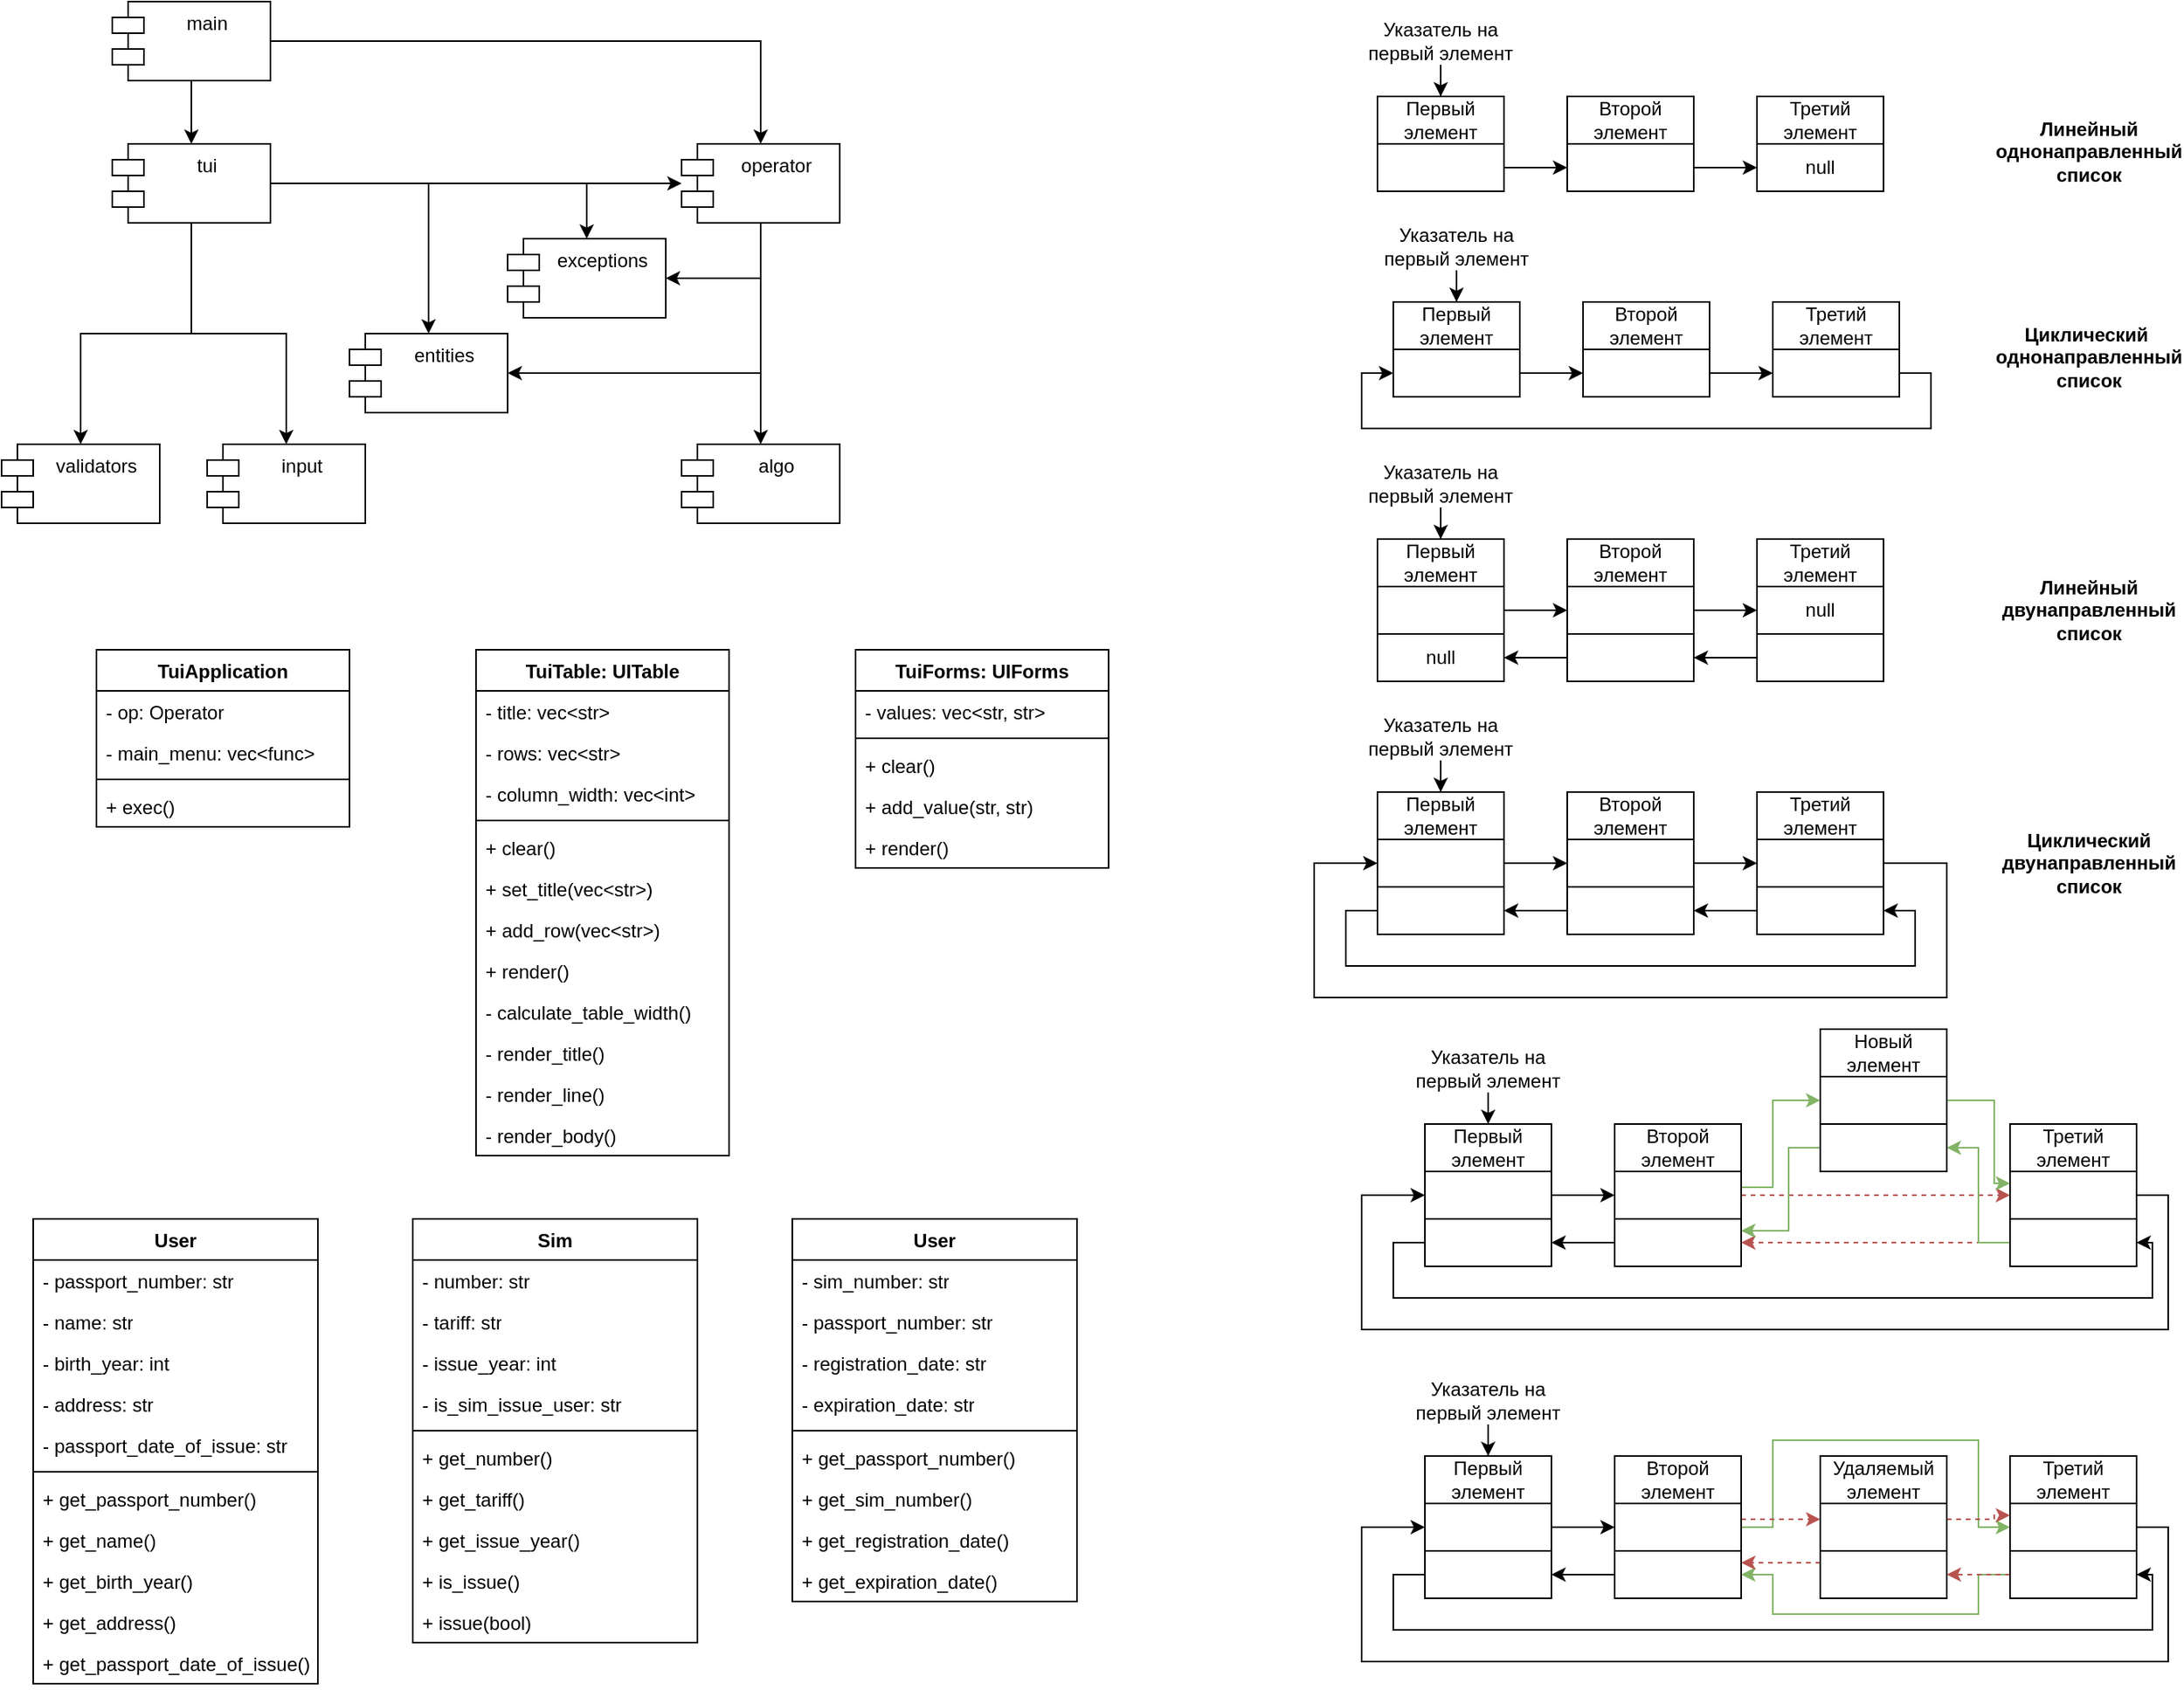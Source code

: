 <mxfile version="26.2.2">
  <diagram name="Page-1" id="oiawvk82hd4Ck84aFNNM">
    <mxGraphModel dx="985" dy="571" grid="1" gridSize="10" guides="1" tooltips="1" connect="1" arrows="1" fold="1" page="1" pageScale="1" pageWidth="850" pageHeight="1100" math="0" shadow="0">
      <root>
        <mxCell id="0" />
        <mxCell id="1" parent="0" />
        <mxCell id="pULgV8E5IBTIdqK-v0uu-3" value="algo" style="shape=module;align=left;spacingLeft=20;align=center;verticalAlign=top;whiteSpace=wrap;html=1;" parent="1" vertex="1">
          <mxGeometry x="450" y="310" width="100" height="50" as="geometry" />
        </mxCell>
        <mxCell id="pULgV8E5IBTIdqK-v0uu-18" style="edgeStyle=orthogonalEdgeStyle;rounded=0;orthogonalLoop=1;jettySize=auto;html=1;entryX=1;entryY=0.5;entryDx=0;entryDy=0;" parent="1" source="pULgV8E5IBTIdqK-v0uu-4" target="pULgV8E5IBTIdqK-v0uu-12" edge="1">
          <mxGeometry relative="1" as="geometry">
            <mxPoint x="420" y="245" as="targetPoint" />
            <Array as="points">
              <mxPoint x="500" y="265" />
            </Array>
          </mxGeometry>
        </mxCell>
        <mxCell id="pULgV8E5IBTIdqK-v0uu-19" style="edgeStyle=orthogonalEdgeStyle;rounded=0;orthogonalLoop=1;jettySize=auto;html=1;" parent="1" source="pULgV8E5IBTIdqK-v0uu-4" target="pULgV8E5IBTIdqK-v0uu-3" edge="1">
          <mxGeometry relative="1" as="geometry" />
        </mxCell>
        <mxCell id="DZVErv1azEkU0UlC1bfq-3" style="edgeStyle=orthogonalEdgeStyle;rounded=0;orthogonalLoop=1;jettySize=auto;html=1;entryX=1;entryY=0.5;entryDx=0;entryDy=0;" edge="1" parent="1" source="pULgV8E5IBTIdqK-v0uu-4" target="DZVErv1azEkU0UlC1bfq-1">
          <mxGeometry relative="1" as="geometry">
            <Array as="points">
              <mxPoint x="500" y="205" />
            </Array>
          </mxGeometry>
        </mxCell>
        <mxCell id="pULgV8E5IBTIdqK-v0uu-4" value="operator" style="shape=module;align=left;spacingLeft=20;align=center;verticalAlign=top;whiteSpace=wrap;html=1;" parent="1" vertex="1">
          <mxGeometry x="450" y="120" width="100" height="50" as="geometry" />
        </mxCell>
        <mxCell id="pULgV8E5IBTIdqK-v0uu-14" style="edgeStyle=orthogonalEdgeStyle;rounded=0;orthogonalLoop=1;jettySize=auto;html=1;" parent="1" source="pULgV8E5IBTIdqK-v0uu-5" target="pULgV8E5IBTIdqK-v0uu-7" edge="1">
          <mxGeometry relative="1" as="geometry" />
        </mxCell>
        <mxCell id="pULgV8E5IBTIdqK-v0uu-23" style="edgeStyle=orthogonalEdgeStyle;rounded=0;orthogonalLoop=1;jettySize=auto;html=1;" parent="1" source="pULgV8E5IBTIdqK-v0uu-5" target="pULgV8E5IBTIdqK-v0uu-4" edge="1">
          <mxGeometry relative="1" as="geometry">
            <mxPoint x="340" y="120" as="targetPoint" />
          </mxGeometry>
        </mxCell>
        <mxCell id="pULgV8E5IBTIdqK-v0uu-5" value="main" style="shape=module;align=left;spacingLeft=20;align=center;verticalAlign=top;whiteSpace=wrap;html=1;" parent="1" vertex="1">
          <mxGeometry x="90" y="30" width="100" height="50" as="geometry" />
        </mxCell>
        <mxCell id="pULgV8E5IBTIdqK-v0uu-15" style="edgeStyle=orthogonalEdgeStyle;rounded=0;orthogonalLoop=1;jettySize=auto;html=1;" parent="1" source="pULgV8E5IBTIdqK-v0uu-7" target="pULgV8E5IBTIdqK-v0uu-4" edge="1">
          <mxGeometry relative="1" as="geometry" />
        </mxCell>
        <mxCell id="pULgV8E5IBTIdqK-v0uu-17" style="edgeStyle=orthogonalEdgeStyle;rounded=0;orthogonalLoop=1;jettySize=auto;html=1;entryX=0.5;entryY=0;entryDx=0;entryDy=0;" parent="1" source="pULgV8E5IBTIdqK-v0uu-7" target="pULgV8E5IBTIdqK-v0uu-12" edge="1">
          <mxGeometry relative="1" as="geometry">
            <Array as="points">
              <mxPoint x="290" y="145" />
            </Array>
          </mxGeometry>
        </mxCell>
        <mxCell id="pULgV8E5IBTIdqK-v0uu-21" style="edgeStyle=orthogonalEdgeStyle;rounded=0;orthogonalLoop=1;jettySize=auto;html=1;" parent="1" source="pULgV8E5IBTIdqK-v0uu-7" target="pULgV8E5IBTIdqK-v0uu-9" edge="1">
          <mxGeometry relative="1" as="geometry" />
        </mxCell>
        <mxCell id="pULgV8E5IBTIdqK-v0uu-22" style="edgeStyle=orthogonalEdgeStyle;rounded=0;orthogonalLoop=1;jettySize=auto;html=1;" parent="1" source="pULgV8E5IBTIdqK-v0uu-7" target="pULgV8E5IBTIdqK-v0uu-11" edge="1">
          <mxGeometry relative="1" as="geometry" />
        </mxCell>
        <mxCell id="DZVErv1azEkU0UlC1bfq-2" style="edgeStyle=orthogonalEdgeStyle;rounded=0;orthogonalLoop=1;jettySize=auto;html=1;" edge="1" parent="1" source="pULgV8E5IBTIdqK-v0uu-7" target="DZVErv1azEkU0UlC1bfq-1">
          <mxGeometry relative="1" as="geometry" />
        </mxCell>
        <mxCell id="pULgV8E5IBTIdqK-v0uu-7" value="tui" style="shape=module;align=left;spacingLeft=20;align=center;verticalAlign=top;whiteSpace=wrap;html=1;" parent="1" vertex="1">
          <mxGeometry x="90" y="120" width="100" height="50" as="geometry" />
        </mxCell>
        <mxCell id="pULgV8E5IBTIdqK-v0uu-9" value="validators" style="shape=module;align=left;spacingLeft=20;align=center;verticalAlign=top;whiteSpace=wrap;html=1;" parent="1" vertex="1">
          <mxGeometry x="20" y="310" width="100" height="50" as="geometry" />
        </mxCell>
        <mxCell id="pULgV8E5IBTIdqK-v0uu-11" value="input" style="shape=module;align=left;spacingLeft=20;align=center;verticalAlign=top;whiteSpace=wrap;html=1;" parent="1" vertex="1">
          <mxGeometry x="150" y="310" width="100" height="50" as="geometry" />
        </mxCell>
        <mxCell id="pULgV8E5IBTIdqK-v0uu-12" value="entities" style="shape=module;align=left;spacingLeft=20;align=center;verticalAlign=top;whiteSpace=wrap;html=1;" parent="1" vertex="1">
          <mxGeometry x="240" y="240" width="100" height="50" as="geometry" />
        </mxCell>
        <mxCell id="pULgV8E5IBTIdqK-v0uu-24" value="TuiApplication" style="swimlane;fontStyle=1;align=center;verticalAlign=top;childLayout=stackLayout;horizontal=1;startSize=26;horizontalStack=0;resizeParent=1;resizeParentMax=0;resizeLast=0;collapsible=1;marginBottom=0;whiteSpace=wrap;html=1;" parent="1" vertex="1">
          <mxGeometry x="80" y="440" width="160" height="112" as="geometry">
            <mxRectangle x="110" y="430" width="120" height="30" as="alternateBounds" />
          </mxGeometry>
        </mxCell>
        <mxCell id="pULgV8E5IBTIdqK-v0uu-25" value="- op: Operator" style="text;strokeColor=none;fillColor=none;align=left;verticalAlign=top;spacingLeft=4;spacingRight=4;overflow=hidden;rotatable=0;points=[[0,0.5],[1,0.5]];portConstraint=eastwest;whiteSpace=wrap;html=1;" parent="pULgV8E5IBTIdqK-v0uu-24" vertex="1">
          <mxGeometry y="26" width="160" height="26" as="geometry" />
        </mxCell>
        <mxCell id="pULgV8E5IBTIdqK-v0uu-29" value="- main_menu: vec&amp;lt;func&amp;gt;" style="text;strokeColor=none;fillColor=none;align=left;verticalAlign=top;spacingLeft=4;spacingRight=4;overflow=hidden;rotatable=0;points=[[0,0.5],[1,0.5]];portConstraint=eastwest;whiteSpace=wrap;html=1;" parent="pULgV8E5IBTIdqK-v0uu-24" vertex="1">
          <mxGeometry y="52" width="160" height="26" as="geometry" />
        </mxCell>
        <mxCell id="pULgV8E5IBTIdqK-v0uu-26" value="" style="line;strokeWidth=1;fillColor=none;align=left;verticalAlign=middle;spacingTop=-1;spacingLeft=3;spacingRight=3;rotatable=0;labelPosition=right;points=[];portConstraint=eastwest;strokeColor=inherit;" parent="pULgV8E5IBTIdqK-v0uu-24" vertex="1">
          <mxGeometry y="78" width="160" height="8" as="geometry" />
        </mxCell>
        <mxCell id="pULgV8E5IBTIdqK-v0uu-27" value="+ exec()" style="text;strokeColor=none;fillColor=none;align=left;verticalAlign=top;spacingLeft=4;spacingRight=4;overflow=hidden;rotatable=0;points=[[0,0.5],[1,0.5]];portConstraint=eastwest;whiteSpace=wrap;html=1;" parent="pULgV8E5IBTIdqK-v0uu-24" vertex="1">
          <mxGeometry y="86" width="160" height="26" as="geometry" />
        </mxCell>
        <mxCell id="pULgV8E5IBTIdqK-v0uu-30" value="TuiTable: UITable" style="swimlane;fontStyle=1;align=center;verticalAlign=top;childLayout=stackLayout;horizontal=1;startSize=26;horizontalStack=0;resizeParent=1;resizeParentMax=0;resizeLast=0;collapsible=1;marginBottom=0;whiteSpace=wrap;html=1;" parent="1" vertex="1">
          <mxGeometry x="320" y="440" width="160" height="320" as="geometry">
            <mxRectangle x="110" y="430" width="120" height="30" as="alternateBounds" />
          </mxGeometry>
        </mxCell>
        <mxCell id="pULgV8E5IBTIdqK-v0uu-31" value="- title: vec&amp;lt;str&amp;gt;" style="text;strokeColor=none;fillColor=none;align=left;verticalAlign=top;spacingLeft=4;spacingRight=4;overflow=hidden;rotatable=0;points=[[0,0.5],[1,0.5]];portConstraint=eastwest;whiteSpace=wrap;html=1;" parent="pULgV8E5IBTIdqK-v0uu-30" vertex="1">
          <mxGeometry y="26" width="160" height="26" as="geometry" />
        </mxCell>
        <mxCell id="pULgV8E5IBTIdqK-v0uu-32" value="- rows: vec&amp;lt;str&amp;gt;" style="text;strokeColor=none;fillColor=none;align=left;verticalAlign=top;spacingLeft=4;spacingRight=4;overflow=hidden;rotatable=0;points=[[0,0.5],[1,0.5]];portConstraint=eastwest;whiteSpace=wrap;html=1;" parent="pULgV8E5IBTIdqK-v0uu-30" vertex="1">
          <mxGeometry y="52" width="160" height="26" as="geometry" />
        </mxCell>
        <mxCell id="pULgV8E5IBTIdqK-v0uu-35" value="- column_width: vec&amp;lt;int&amp;gt;" style="text;strokeColor=none;fillColor=none;align=left;verticalAlign=top;spacingLeft=4;spacingRight=4;overflow=hidden;rotatable=0;points=[[0,0.5],[1,0.5]];portConstraint=eastwest;whiteSpace=wrap;html=1;" parent="pULgV8E5IBTIdqK-v0uu-30" vertex="1">
          <mxGeometry y="78" width="160" height="26" as="geometry" />
        </mxCell>
        <mxCell id="pULgV8E5IBTIdqK-v0uu-33" value="" style="line;strokeWidth=1;fillColor=none;align=left;verticalAlign=middle;spacingTop=-1;spacingLeft=3;spacingRight=3;rotatable=0;labelPosition=right;points=[];portConstraint=eastwest;strokeColor=inherit;" parent="pULgV8E5IBTIdqK-v0uu-30" vertex="1">
          <mxGeometry y="104" width="160" height="8" as="geometry" />
        </mxCell>
        <mxCell id="pULgV8E5IBTIdqK-v0uu-34" value="+ clear()" style="text;strokeColor=none;fillColor=none;align=left;verticalAlign=top;spacingLeft=4;spacingRight=4;overflow=hidden;rotatable=0;points=[[0,0.5],[1,0.5]];portConstraint=eastwest;whiteSpace=wrap;html=1;" parent="pULgV8E5IBTIdqK-v0uu-30" vertex="1">
          <mxGeometry y="112" width="160" height="26" as="geometry" />
        </mxCell>
        <mxCell id="pULgV8E5IBTIdqK-v0uu-36" value="+ set_title(vec&amp;lt;str&amp;gt;)" style="text;strokeColor=none;fillColor=none;align=left;verticalAlign=top;spacingLeft=4;spacingRight=4;overflow=hidden;rotatable=0;points=[[0,0.5],[1,0.5]];portConstraint=eastwest;whiteSpace=wrap;html=1;" parent="pULgV8E5IBTIdqK-v0uu-30" vertex="1">
          <mxGeometry y="138" width="160" height="26" as="geometry" />
        </mxCell>
        <mxCell id="pULgV8E5IBTIdqK-v0uu-37" value="+ add_row(vec&amp;lt;str&amp;gt;)" style="text;strokeColor=none;fillColor=none;align=left;verticalAlign=top;spacingLeft=4;spacingRight=4;overflow=hidden;rotatable=0;points=[[0,0.5],[1,0.5]];portConstraint=eastwest;whiteSpace=wrap;html=1;" parent="pULgV8E5IBTIdqK-v0uu-30" vertex="1">
          <mxGeometry y="164" width="160" height="26" as="geometry" />
        </mxCell>
        <mxCell id="pULgV8E5IBTIdqK-v0uu-38" value="+ render()" style="text;strokeColor=none;fillColor=none;align=left;verticalAlign=top;spacingLeft=4;spacingRight=4;overflow=hidden;rotatable=0;points=[[0,0.5],[1,0.5]];portConstraint=eastwest;whiteSpace=wrap;html=1;" parent="pULgV8E5IBTIdqK-v0uu-30" vertex="1">
          <mxGeometry y="190" width="160" height="26" as="geometry" />
        </mxCell>
        <mxCell id="pULgV8E5IBTIdqK-v0uu-52" value="- calculate_table_width()" style="text;strokeColor=none;fillColor=none;align=left;verticalAlign=top;spacingLeft=4;spacingRight=4;overflow=hidden;rotatable=0;points=[[0,0.5],[1,0.5]];portConstraint=eastwest;whiteSpace=wrap;html=1;" parent="pULgV8E5IBTIdqK-v0uu-30" vertex="1">
          <mxGeometry y="216" width="160" height="26" as="geometry" />
        </mxCell>
        <mxCell id="pULgV8E5IBTIdqK-v0uu-53" value="- render_title()" style="text;strokeColor=none;fillColor=none;align=left;verticalAlign=top;spacingLeft=4;spacingRight=4;overflow=hidden;rotatable=0;points=[[0,0.5],[1,0.5]];portConstraint=eastwest;whiteSpace=wrap;html=1;" parent="pULgV8E5IBTIdqK-v0uu-30" vertex="1">
          <mxGeometry y="242" width="160" height="26" as="geometry" />
        </mxCell>
        <mxCell id="pULgV8E5IBTIdqK-v0uu-54" value="- render_line()" style="text;strokeColor=none;fillColor=none;align=left;verticalAlign=top;spacingLeft=4;spacingRight=4;overflow=hidden;rotatable=0;points=[[0,0.5],[1,0.5]];portConstraint=eastwest;whiteSpace=wrap;html=1;" parent="pULgV8E5IBTIdqK-v0uu-30" vertex="1">
          <mxGeometry y="268" width="160" height="26" as="geometry" />
        </mxCell>
        <mxCell id="pULgV8E5IBTIdqK-v0uu-55" value="- render_body()" style="text;strokeColor=none;fillColor=none;align=left;verticalAlign=top;spacingLeft=4;spacingRight=4;overflow=hidden;rotatable=0;points=[[0,0.5],[1,0.5]];portConstraint=eastwest;whiteSpace=wrap;html=1;" parent="pULgV8E5IBTIdqK-v0uu-30" vertex="1">
          <mxGeometry y="294" width="160" height="26" as="geometry" />
        </mxCell>
        <mxCell id="pULgV8E5IBTIdqK-v0uu-39" value="User" style="swimlane;fontStyle=1;align=center;verticalAlign=top;childLayout=stackLayout;horizontal=1;startSize=26;horizontalStack=0;resizeParent=1;resizeParentMax=0;resizeLast=0;collapsible=1;marginBottom=0;whiteSpace=wrap;html=1;" parent="1" vertex="1">
          <mxGeometry x="40" y="800" width="180" height="294" as="geometry">
            <mxRectangle x="110" y="430" width="120" height="30" as="alternateBounds" />
          </mxGeometry>
        </mxCell>
        <mxCell id="pULgV8E5IBTIdqK-v0uu-40" value="- passport_number: str" style="text;strokeColor=none;fillColor=none;align=left;verticalAlign=top;spacingLeft=4;spacingRight=4;overflow=hidden;rotatable=0;points=[[0,0.5],[1,0.5]];portConstraint=eastwest;whiteSpace=wrap;html=1;" parent="pULgV8E5IBTIdqK-v0uu-39" vertex="1">
          <mxGeometry y="26" width="180" height="26" as="geometry" />
        </mxCell>
        <mxCell id="pULgV8E5IBTIdqK-v0uu-41" value="- name: str" style="text;strokeColor=none;fillColor=none;align=left;verticalAlign=top;spacingLeft=4;spacingRight=4;overflow=hidden;rotatable=0;points=[[0,0.5],[1,0.5]];portConstraint=eastwest;whiteSpace=wrap;html=1;" parent="pULgV8E5IBTIdqK-v0uu-39" vertex="1">
          <mxGeometry y="52" width="180" height="26" as="geometry" />
        </mxCell>
        <mxCell id="pULgV8E5IBTIdqK-v0uu-42" value="- birth_year: int" style="text;strokeColor=none;fillColor=none;align=left;verticalAlign=top;spacingLeft=4;spacingRight=4;overflow=hidden;rotatable=0;points=[[0,0.5],[1,0.5]];portConstraint=eastwest;whiteSpace=wrap;html=1;" parent="pULgV8E5IBTIdqK-v0uu-39" vertex="1">
          <mxGeometry y="78" width="180" height="26" as="geometry" />
        </mxCell>
        <mxCell id="pULgV8E5IBTIdqK-v0uu-48" value="- address: str" style="text;strokeColor=none;fillColor=none;align=left;verticalAlign=top;spacingLeft=4;spacingRight=4;overflow=hidden;rotatable=0;points=[[0,0.5],[1,0.5]];portConstraint=eastwest;whiteSpace=wrap;html=1;" parent="pULgV8E5IBTIdqK-v0uu-39" vertex="1">
          <mxGeometry y="104" width="180" height="26" as="geometry" />
        </mxCell>
        <mxCell id="pULgV8E5IBTIdqK-v0uu-49" value="- passport_date_of_issue: str" style="text;strokeColor=none;fillColor=none;align=left;verticalAlign=top;spacingLeft=4;spacingRight=4;overflow=hidden;rotatable=0;points=[[0,0.5],[1,0.5]];portConstraint=eastwest;whiteSpace=wrap;html=1;" parent="pULgV8E5IBTIdqK-v0uu-39" vertex="1">
          <mxGeometry y="130" width="180" height="26" as="geometry" />
        </mxCell>
        <mxCell id="pULgV8E5IBTIdqK-v0uu-43" value="" style="line;strokeWidth=1;fillColor=none;align=left;verticalAlign=middle;spacingTop=-1;spacingLeft=3;spacingRight=3;rotatable=0;labelPosition=right;points=[];portConstraint=eastwest;strokeColor=inherit;" parent="pULgV8E5IBTIdqK-v0uu-39" vertex="1">
          <mxGeometry y="156" width="180" height="8" as="geometry" />
        </mxCell>
        <mxCell id="pULgV8E5IBTIdqK-v0uu-44" value="+ get_passport_number()" style="text;strokeColor=none;fillColor=none;align=left;verticalAlign=top;spacingLeft=4;spacingRight=4;overflow=hidden;rotatable=0;points=[[0,0.5],[1,0.5]];portConstraint=eastwest;whiteSpace=wrap;html=1;" parent="pULgV8E5IBTIdqK-v0uu-39" vertex="1">
          <mxGeometry y="164" width="180" height="26" as="geometry" />
        </mxCell>
        <mxCell id="pULgV8E5IBTIdqK-v0uu-45" value="+ get_name()" style="text;strokeColor=none;fillColor=none;align=left;verticalAlign=top;spacingLeft=4;spacingRight=4;overflow=hidden;rotatable=0;points=[[0,0.5],[1,0.5]];portConstraint=eastwest;whiteSpace=wrap;html=1;" parent="pULgV8E5IBTIdqK-v0uu-39" vertex="1">
          <mxGeometry y="190" width="180" height="26" as="geometry" />
        </mxCell>
        <mxCell id="pULgV8E5IBTIdqK-v0uu-46" value="+ get_birth_year()" style="text;strokeColor=none;fillColor=none;align=left;verticalAlign=top;spacingLeft=4;spacingRight=4;overflow=hidden;rotatable=0;points=[[0,0.5],[1,0.5]];portConstraint=eastwest;whiteSpace=wrap;html=1;" parent="pULgV8E5IBTIdqK-v0uu-39" vertex="1">
          <mxGeometry y="216" width="180" height="26" as="geometry" />
        </mxCell>
        <mxCell id="pULgV8E5IBTIdqK-v0uu-50" value="+ get_address()" style="text;strokeColor=none;fillColor=none;align=left;verticalAlign=top;spacingLeft=4;spacingRight=4;overflow=hidden;rotatable=0;points=[[0,0.5],[1,0.5]];portConstraint=eastwest;whiteSpace=wrap;html=1;" parent="pULgV8E5IBTIdqK-v0uu-39" vertex="1">
          <mxGeometry y="242" width="180" height="26" as="geometry" />
        </mxCell>
        <mxCell id="pULgV8E5IBTIdqK-v0uu-56" value="+ get_passport_date_of_issue()" style="text;strokeColor=none;fillColor=none;align=left;verticalAlign=top;spacingLeft=4;spacingRight=4;overflow=hidden;rotatable=0;points=[[0,0.5],[1,0.5]];portConstraint=eastwest;whiteSpace=wrap;html=1;" parent="pULgV8E5IBTIdqK-v0uu-39" vertex="1">
          <mxGeometry y="268" width="180" height="26" as="geometry" />
        </mxCell>
        <mxCell id="pULgV8E5IBTIdqK-v0uu-57" value="Sim" style="swimlane;fontStyle=1;align=center;verticalAlign=top;childLayout=stackLayout;horizontal=1;startSize=26;horizontalStack=0;resizeParent=1;resizeParentMax=0;resizeLast=0;collapsible=1;marginBottom=0;whiteSpace=wrap;html=1;" parent="1" vertex="1">
          <mxGeometry x="280" y="800" width="180" height="268" as="geometry">
            <mxRectangle x="110" y="430" width="120" height="30" as="alternateBounds" />
          </mxGeometry>
        </mxCell>
        <mxCell id="pULgV8E5IBTIdqK-v0uu-58" value="- number: str" style="text;strokeColor=none;fillColor=none;align=left;verticalAlign=top;spacingLeft=4;spacingRight=4;overflow=hidden;rotatable=0;points=[[0,0.5],[1,0.5]];portConstraint=eastwest;whiteSpace=wrap;html=1;" parent="pULgV8E5IBTIdqK-v0uu-57" vertex="1">
          <mxGeometry y="26" width="180" height="26" as="geometry" />
        </mxCell>
        <mxCell id="pULgV8E5IBTIdqK-v0uu-59" value="- tariff: str" style="text;strokeColor=none;fillColor=none;align=left;verticalAlign=top;spacingLeft=4;spacingRight=4;overflow=hidden;rotatable=0;points=[[0,0.5],[1,0.5]];portConstraint=eastwest;whiteSpace=wrap;html=1;" parent="pULgV8E5IBTIdqK-v0uu-57" vertex="1">
          <mxGeometry y="52" width="180" height="26" as="geometry" />
        </mxCell>
        <mxCell id="pULgV8E5IBTIdqK-v0uu-60" value="- issue_year: int" style="text;strokeColor=none;fillColor=none;align=left;verticalAlign=top;spacingLeft=4;spacingRight=4;overflow=hidden;rotatable=0;points=[[0,0.5],[1,0.5]];portConstraint=eastwest;whiteSpace=wrap;html=1;" parent="pULgV8E5IBTIdqK-v0uu-57" vertex="1">
          <mxGeometry y="78" width="180" height="26" as="geometry" />
        </mxCell>
        <mxCell id="pULgV8E5IBTIdqK-v0uu-61" value="- is_sim_issue_user: str" style="text;strokeColor=none;fillColor=none;align=left;verticalAlign=top;spacingLeft=4;spacingRight=4;overflow=hidden;rotatable=0;points=[[0,0.5],[1,0.5]];portConstraint=eastwest;whiteSpace=wrap;html=1;" parent="pULgV8E5IBTIdqK-v0uu-57" vertex="1">
          <mxGeometry y="104" width="180" height="26" as="geometry" />
        </mxCell>
        <mxCell id="pULgV8E5IBTIdqK-v0uu-63" value="" style="line;strokeWidth=1;fillColor=none;align=left;verticalAlign=middle;spacingTop=-1;spacingLeft=3;spacingRight=3;rotatable=0;labelPosition=right;points=[];portConstraint=eastwest;strokeColor=inherit;" parent="pULgV8E5IBTIdqK-v0uu-57" vertex="1">
          <mxGeometry y="130" width="180" height="8" as="geometry" />
        </mxCell>
        <mxCell id="pULgV8E5IBTIdqK-v0uu-64" value="+ get_number()" style="text;strokeColor=none;fillColor=none;align=left;verticalAlign=top;spacingLeft=4;spacingRight=4;overflow=hidden;rotatable=0;points=[[0,0.5],[1,0.5]];portConstraint=eastwest;whiteSpace=wrap;html=1;" parent="pULgV8E5IBTIdqK-v0uu-57" vertex="1">
          <mxGeometry y="138" width="180" height="26" as="geometry" />
        </mxCell>
        <mxCell id="pULgV8E5IBTIdqK-v0uu-65" value="+ get_tariff()" style="text;strokeColor=none;fillColor=none;align=left;verticalAlign=top;spacingLeft=4;spacingRight=4;overflow=hidden;rotatable=0;points=[[0,0.5],[1,0.5]];portConstraint=eastwest;whiteSpace=wrap;html=1;" parent="pULgV8E5IBTIdqK-v0uu-57" vertex="1">
          <mxGeometry y="164" width="180" height="26" as="geometry" />
        </mxCell>
        <mxCell id="pULgV8E5IBTIdqK-v0uu-66" value="+ get_issue_year()" style="text;strokeColor=none;fillColor=none;align=left;verticalAlign=top;spacingLeft=4;spacingRight=4;overflow=hidden;rotatable=0;points=[[0,0.5],[1,0.5]];portConstraint=eastwest;whiteSpace=wrap;html=1;" parent="pULgV8E5IBTIdqK-v0uu-57" vertex="1">
          <mxGeometry y="190" width="180" height="26" as="geometry" />
        </mxCell>
        <mxCell id="pULgV8E5IBTIdqK-v0uu-67" value="+ is_issue()" style="text;strokeColor=none;fillColor=none;align=left;verticalAlign=top;spacingLeft=4;spacingRight=4;overflow=hidden;rotatable=0;points=[[0,0.5],[1,0.5]];portConstraint=eastwest;whiteSpace=wrap;html=1;" parent="pULgV8E5IBTIdqK-v0uu-57" vertex="1">
          <mxGeometry y="216" width="180" height="26" as="geometry" />
        </mxCell>
        <mxCell id="pULgV8E5IBTIdqK-v0uu-68" value="+ issue(bool)" style="text;strokeColor=none;fillColor=none;align=left;verticalAlign=top;spacingLeft=4;spacingRight=4;overflow=hidden;rotatable=0;points=[[0,0.5],[1,0.5]];portConstraint=eastwest;whiteSpace=wrap;html=1;" parent="pULgV8E5IBTIdqK-v0uu-57" vertex="1">
          <mxGeometry y="242" width="180" height="26" as="geometry" />
        </mxCell>
        <mxCell id="pULgV8E5IBTIdqK-v0uu-69" value="User" style="swimlane;fontStyle=1;align=center;verticalAlign=top;childLayout=stackLayout;horizontal=1;startSize=26;horizontalStack=0;resizeParent=1;resizeParentMax=0;resizeLast=0;collapsible=1;marginBottom=0;whiteSpace=wrap;html=1;" parent="1" vertex="1">
          <mxGeometry x="520" y="800" width="180" height="242" as="geometry">
            <mxRectangle x="110" y="430" width="120" height="30" as="alternateBounds" />
          </mxGeometry>
        </mxCell>
        <mxCell id="pULgV8E5IBTIdqK-v0uu-81" value="- sim_number: str" style="text;strokeColor=none;fillColor=none;align=left;verticalAlign=top;spacingLeft=4;spacingRight=4;overflow=hidden;rotatable=0;points=[[0,0.5],[1,0.5]];portConstraint=eastwest;whiteSpace=wrap;html=1;" parent="pULgV8E5IBTIdqK-v0uu-69" vertex="1">
          <mxGeometry y="26" width="180" height="26" as="geometry" />
        </mxCell>
        <mxCell id="pULgV8E5IBTIdqK-v0uu-70" value="- passport_number: str" style="text;strokeColor=none;fillColor=none;align=left;verticalAlign=top;spacingLeft=4;spacingRight=4;overflow=hidden;rotatable=0;points=[[0,0.5],[1,0.5]];portConstraint=eastwest;whiteSpace=wrap;html=1;" parent="pULgV8E5IBTIdqK-v0uu-69" vertex="1">
          <mxGeometry y="52" width="180" height="26" as="geometry" />
        </mxCell>
        <mxCell id="pULgV8E5IBTIdqK-v0uu-71" value="- registration_date: str" style="text;strokeColor=none;fillColor=none;align=left;verticalAlign=top;spacingLeft=4;spacingRight=4;overflow=hidden;rotatable=0;points=[[0,0.5],[1,0.5]];portConstraint=eastwest;whiteSpace=wrap;html=1;" parent="pULgV8E5IBTIdqK-v0uu-69" vertex="1">
          <mxGeometry y="78" width="180" height="26" as="geometry" />
        </mxCell>
        <mxCell id="pULgV8E5IBTIdqK-v0uu-82" value="- expiration_date: str" style="text;strokeColor=none;fillColor=none;align=left;verticalAlign=top;spacingLeft=4;spacingRight=4;overflow=hidden;rotatable=0;points=[[0,0.5],[1,0.5]];portConstraint=eastwest;whiteSpace=wrap;html=1;" parent="pULgV8E5IBTIdqK-v0uu-69" vertex="1">
          <mxGeometry y="104" width="180" height="26" as="geometry" />
        </mxCell>
        <mxCell id="pULgV8E5IBTIdqK-v0uu-75" value="" style="line;strokeWidth=1;fillColor=none;align=left;verticalAlign=middle;spacingTop=-1;spacingLeft=3;spacingRight=3;rotatable=0;labelPosition=right;points=[];portConstraint=eastwest;strokeColor=inherit;" parent="pULgV8E5IBTIdqK-v0uu-69" vertex="1">
          <mxGeometry y="130" width="180" height="8" as="geometry" />
        </mxCell>
        <mxCell id="pULgV8E5IBTIdqK-v0uu-76" value="+ get_passport_number()" style="text;strokeColor=none;fillColor=none;align=left;verticalAlign=top;spacingLeft=4;spacingRight=4;overflow=hidden;rotatable=0;points=[[0,0.5],[1,0.5]];portConstraint=eastwest;whiteSpace=wrap;html=1;" parent="pULgV8E5IBTIdqK-v0uu-69" vertex="1">
          <mxGeometry y="138" width="180" height="26" as="geometry" />
        </mxCell>
        <mxCell id="pULgV8E5IBTIdqK-v0uu-77" value="+ get_sim_number()" style="text;strokeColor=none;fillColor=none;align=left;verticalAlign=top;spacingLeft=4;spacingRight=4;overflow=hidden;rotatable=0;points=[[0,0.5],[1,0.5]];portConstraint=eastwest;whiteSpace=wrap;html=1;" parent="pULgV8E5IBTIdqK-v0uu-69" vertex="1">
          <mxGeometry y="164" width="180" height="26" as="geometry" />
        </mxCell>
        <mxCell id="pULgV8E5IBTIdqK-v0uu-78" value="+ get_registration_date()" style="text;strokeColor=none;fillColor=none;align=left;verticalAlign=top;spacingLeft=4;spacingRight=4;overflow=hidden;rotatable=0;points=[[0,0.5],[1,0.5]];portConstraint=eastwest;whiteSpace=wrap;html=1;" parent="pULgV8E5IBTIdqK-v0uu-69" vertex="1">
          <mxGeometry y="190" width="180" height="26" as="geometry" />
        </mxCell>
        <mxCell id="pULgV8E5IBTIdqK-v0uu-79" value="+ get_expiration_date()" style="text;strokeColor=none;fillColor=none;align=left;verticalAlign=top;spacingLeft=4;spacingRight=4;overflow=hidden;rotatable=0;points=[[0,0.5],[1,0.5]];portConstraint=eastwest;whiteSpace=wrap;html=1;" parent="pULgV8E5IBTIdqK-v0uu-69" vertex="1">
          <mxGeometry y="216" width="180" height="26" as="geometry" />
        </mxCell>
        <mxCell id="0x19g1ur1YiLOYRi4UM3-1" value="Первый элемент" style="rounded=0;whiteSpace=wrap;html=1;" parent="1" vertex="1">
          <mxGeometry x="890" y="90" width="80" height="30" as="geometry" />
        </mxCell>
        <mxCell id="0x19g1ur1YiLOYRi4UM3-11" style="edgeStyle=orthogonalEdgeStyle;rounded=0;orthogonalLoop=1;jettySize=auto;html=1;entryX=0;entryY=0.5;entryDx=0;entryDy=0;" parent="1" source="0x19g1ur1YiLOYRi4UM3-2" target="0x19g1ur1YiLOYRi4UM3-4" edge="1">
          <mxGeometry relative="1" as="geometry" />
        </mxCell>
        <mxCell id="0x19g1ur1YiLOYRi4UM3-2" value="" style="rounded=0;whiteSpace=wrap;html=1;" parent="1" vertex="1">
          <mxGeometry x="890" y="120" width="80" height="30" as="geometry" />
        </mxCell>
        <mxCell id="0x19g1ur1YiLOYRi4UM3-3" value="Второй элемент" style="rounded=0;whiteSpace=wrap;html=1;" parent="1" vertex="1">
          <mxGeometry x="1010" y="90" width="80" height="30" as="geometry" />
        </mxCell>
        <mxCell id="0x19g1ur1YiLOYRi4UM3-12" style="edgeStyle=orthogonalEdgeStyle;rounded=0;orthogonalLoop=1;jettySize=auto;html=1;entryX=0;entryY=0.5;entryDx=0;entryDy=0;" parent="1" source="0x19g1ur1YiLOYRi4UM3-4" target="0x19g1ur1YiLOYRi4UM3-6" edge="1">
          <mxGeometry relative="1" as="geometry" />
        </mxCell>
        <mxCell id="0x19g1ur1YiLOYRi4UM3-4" value="" style="rounded=0;whiteSpace=wrap;html=1;" parent="1" vertex="1">
          <mxGeometry x="1010" y="120" width="80" height="30" as="geometry" />
        </mxCell>
        <mxCell id="0x19g1ur1YiLOYRi4UM3-5" value="Третий элемент" style="rounded=0;whiteSpace=wrap;html=1;" parent="1" vertex="1">
          <mxGeometry x="1130" y="90" width="80" height="30" as="geometry" />
        </mxCell>
        <mxCell id="0x19g1ur1YiLOYRi4UM3-6" value="null" style="rounded=0;whiteSpace=wrap;html=1;" parent="1" vertex="1">
          <mxGeometry x="1130" y="120" width="80" height="30" as="geometry" />
        </mxCell>
        <mxCell id="0x19g1ur1YiLOYRi4UM3-10" style="edgeStyle=orthogonalEdgeStyle;rounded=0;orthogonalLoop=1;jettySize=auto;html=1;entryX=0.5;entryY=0;entryDx=0;entryDy=0;" parent="1" source="0x19g1ur1YiLOYRi4UM3-9" target="0x19g1ur1YiLOYRi4UM3-1" edge="1">
          <mxGeometry relative="1" as="geometry" />
        </mxCell>
        <mxCell id="0x19g1ur1YiLOYRi4UM3-9" value="Указатель на первый элемент" style="text;html=1;align=center;verticalAlign=middle;whiteSpace=wrap;rounded=0;" parent="1" vertex="1">
          <mxGeometry x="880" y="40" width="100" height="30" as="geometry" />
        </mxCell>
        <mxCell id="0x19g1ur1YiLOYRi4UM3-13" value="Первый элемент" style="rounded=0;whiteSpace=wrap;html=1;" parent="1" vertex="1">
          <mxGeometry x="900" y="220" width="80" height="30" as="geometry" />
        </mxCell>
        <mxCell id="0x19g1ur1YiLOYRi4UM3-14" style="edgeStyle=orthogonalEdgeStyle;rounded=0;orthogonalLoop=1;jettySize=auto;html=1;entryX=0;entryY=0.5;entryDx=0;entryDy=0;" parent="1" source="0x19g1ur1YiLOYRi4UM3-15" target="0x19g1ur1YiLOYRi4UM3-18" edge="1">
          <mxGeometry relative="1" as="geometry" />
        </mxCell>
        <mxCell id="0x19g1ur1YiLOYRi4UM3-15" value="" style="rounded=0;whiteSpace=wrap;html=1;" parent="1" vertex="1">
          <mxGeometry x="900" y="250" width="80" height="30" as="geometry" />
        </mxCell>
        <mxCell id="0x19g1ur1YiLOYRi4UM3-16" value="Второй элемент" style="rounded=0;whiteSpace=wrap;html=1;" parent="1" vertex="1">
          <mxGeometry x="1020" y="220" width="80" height="30" as="geometry" />
        </mxCell>
        <mxCell id="0x19g1ur1YiLOYRi4UM3-17" style="edgeStyle=orthogonalEdgeStyle;rounded=0;orthogonalLoop=1;jettySize=auto;html=1;entryX=0;entryY=0.5;entryDx=0;entryDy=0;" parent="1" source="0x19g1ur1YiLOYRi4UM3-18" target="0x19g1ur1YiLOYRi4UM3-20" edge="1">
          <mxGeometry relative="1" as="geometry" />
        </mxCell>
        <mxCell id="0x19g1ur1YiLOYRi4UM3-18" value="" style="rounded=0;whiteSpace=wrap;html=1;" parent="1" vertex="1">
          <mxGeometry x="1020" y="250" width="80" height="30" as="geometry" />
        </mxCell>
        <mxCell id="0x19g1ur1YiLOYRi4UM3-19" value="Третий элемент" style="rounded=0;whiteSpace=wrap;html=1;" parent="1" vertex="1">
          <mxGeometry x="1140" y="220" width="80" height="30" as="geometry" />
        </mxCell>
        <mxCell id="0x19g1ur1YiLOYRi4UM3-24" style="edgeStyle=orthogonalEdgeStyle;rounded=0;orthogonalLoop=1;jettySize=auto;html=1;entryX=0;entryY=0.5;entryDx=0;entryDy=0;" parent="1" source="0x19g1ur1YiLOYRi4UM3-20" target="0x19g1ur1YiLOYRi4UM3-15" edge="1">
          <mxGeometry relative="1" as="geometry">
            <Array as="points">
              <mxPoint x="1240" y="265" />
              <mxPoint x="1240" y="300" />
              <mxPoint x="880" y="300" />
              <mxPoint x="880" y="265" />
            </Array>
          </mxGeometry>
        </mxCell>
        <mxCell id="0x19g1ur1YiLOYRi4UM3-20" value="" style="rounded=0;whiteSpace=wrap;html=1;" parent="1" vertex="1">
          <mxGeometry x="1140" y="250" width="80" height="30" as="geometry" />
        </mxCell>
        <mxCell id="0x19g1ur1YiLOYRi4UM3-21" style="edgeStyle=orthogonalEdgeStyle;rounded=0;orthogonalLoop=1;jettySize=auto;html=1;entryX=0.5;entryY=0;entryDx=0;entryDy=0;" parent="1" source="0x19g1ur1YiLOYRi4UM3-22" target="0x19g1ur1YiLOYRi4UM3-13" edge="1">
          <mxGeometry relative="1" as="geometry" />
        </mxCell>
        <mxCell id="0x19g1ur1YiLOYRi4UM3-22" value="Указатель на первый элемент" style="text;html=1;align=center;verticalAlign=middle;whiteSpace=wrap;rounded=0;" parent="1" vertex="1">
          <mxGeometry x="890" y="170" width="100" height="30" as="geometry" />
        </mxCell>
        <mxCell id="0x19g1ur1YiLOYRi4UM3-23" value="Линейный однонаправленный список" style="text;html=1;align=center;verticalAlign=middle;whiteSpace=wrap;rounded=0;fontStyle=1" parent="1" vertex="1">
          <mxGeometry x="1310" y="110" width="60" height="30" as="geometry" />
        </mxCell>
        <mxCell id="0x19g1ur1YiLOYRi4UM3-25" value="Циклический&amp;nbsp; однонаправленный список" style="text;html=1;align=center;verticalAlign=middle;whiteSpace=wrap;rounded=0;fontStyle=1" parent="1" vertex="1">
          <mxGeometry x="1310" y="240" width="60" height="30" as="geometry" />
        </mxCell>
        <mxCell id="0x19g1ur1YiLOYRi4UM3-26" value="Первый элемент" style="rounded=0;whiteSpace=wrap;html=1;" parent="1" vertex="1">
          <mxGeometry x="890" y="370" width="80" height="30" as="geometry" />
        </mxCell>
        <mxCell id="0x19g1ur1YiLOYRi4UM3-27" style="edgeStyle=orthogonalEdgeStyle;rounded=0;orthogonalLoop=1;jettySize=auto;html=1;entryX=0;entryY=0.5;entryDx=0;entryDy=0;" parent="1" source="0x19g1ur1YiLOYRi4UM3-28" target="0x19g1ur1YiLOYRi4UM3-31" edge="1">
          <mxGeometry relative="1" as="geometry" />
        </mxCell>
        <mxCell id="0x19g1ur1YiLOYRi4UM3-28" value="" style="rounded=0;whiteSpace=wrap;html=1;" parent="1" vertex="1">
          <mxGeometry x="890" y="400" width="80" height="30" as="geometry" />
        </mxCell>
        <mxCell id="0x19g1ur1YiLOYRi4UM3-29" value="Второй элемент" style="rounded=0;whiteSpace=wrap;html=1;" parent="1" vertex="1">
          <mxGeometry x="1010" y="370" width="80" height="30" as="geometry" />
        </mxCell>
        <mxCell id="0x19g1ur1YiLOYRi4UM3-30" style="edgeStyle=orthogonalEdgeStyle;rounded=0;orthogonalLoop=1;jettySize=auto;html=1;entryX=0;entryY=0.5;entryDx=0;entryDy=0;" parent="1" source="0x19g1ur1YiLOYRi4UM3-31" target="0x19g1ur1YiLOYRi4UM3-33" edge="1">
          <mxGeometry relative="1" as="geometry" />
        </mxCell>
        <mxCell id="0x19g1ur1YiLOYRi4UM3-31" value="" style="rounded=0;whiteSpace=wrap;html=1;" parent="1" vertex="1">
          <mxGeometry x="1010" y="400" width="80" height="30" as="geometry" />
        </mxCell>
        <mxCell id="0x19g1ur1YiLOYRi4UM3-32" value="Третий элемент" style="rounded=0;whiteSpace=wrap;html=1;" parent="1" vertex="1">
          <mxGeometry x="1130" y="370" width="80" height="30" as="geometry" />
        </mxCell>
        <mxCell id="0x19g1ur1YiLOYRi4UM3-33" value="null" style="rounded=0;whiteSpace=wrap;html=1;" parent="1" vertex="1">
          <mxGeometry x="1130" y="400" width="80" height="30" as="geometry" />
        </mxCell>
        <mxCell id="0x19g1ur1YiLOYRi4UM3-34" style="edgeStyle=orthogonalEdgeStyle;rounded=0;orthogonalLoop=1;jettySize=auto;html=1;entryX=0.5;entryY=0;entryDx=0;entryDy=0;" parent="1" source="0x19g1ur1YiLOYRi4UM3-35" target="0x19g1ur1YiLOYRi4UM3-26" edge="1">
          <mxGeometry relative="1" as="geometry" />
        </mxCell>
        <mxCell id="0x19g1ur1YiLOYRi4UM3-35" value="Указатель на первый элемент" style="text;html=1;align=center;verticalAlign=middle;whiteSpace=wrap;rounded=0;" parent="1" vertex="1">
          <mxGeometry x="880" y="320" width="100" height="30" as="geometry" />
        </mxCell>
        <mxCell id="0x19g1ur1YiLOYRi4UM3-36" value="Линейный двунаправленный список" style="text;html=1;align=center;verticalAlign=middle;whiteSpace=wrap;rounded=0;fontStyle=1" parent="1" vertex="1">
          <mxGeometry x="1310" y="400" width="60" height="30" as="geometry" />
        </mxCell>
        <mxCell id="0x19g1ur1YiLOYRi4UM3-37" value="null" style="rounded=0;whiteSpace=wrap;html=1;" parent="1" vertex="1">
          <mxGeometry x="890" y="430" width="80" height="30" as="geometry" />
        </mxCell>
        <mxCell id="0x19g1ur1YiLOYRi4UM3-41" style="edgeStyle=orthogonalEdgeStyle;rounded=0;orthogonalLoop=1;jettySize=auto;html=1;" parent="1" source="0x19g1ur1YiLOYRi4UM3-38" target="0x19g1ur1YiLOYRi4UM3-37" edge="1">
          <mxGeometry relative="1" as="geometry" />
        </mxCell>
        <mxCell id="0x19g1ur1YiLOYRi4UM3-38" value="" style="rounded=0;whiteSpace=wrap;html=1;" parent="1" vertex="1">
          <mxGeometry x="1010" y="430" width="80" height="30" as="geometry" />
        </mxCell>
        <mxCell id="0x19g1ur1YiLOYRi4UM3-40" style="edgeStyle=orthogonalEdgeStyle;rounded=0;orthogonalLoop=1;jettySize=auto;html=1;" parent="1" source="0x19g1ur1YiLOYRi4UM3-39" target="0x19g1ur1YiLOYRi4UM3-38" edge="1">
          <mxGeometry relative="1" as="geometry" />
        </mxCell>
        <mxCell id="0x19g1ur1YiLOYRi4UM3-39" value="" style="rounded=0;whiteSpace=wrap;html=1;" parent="1" vertex="1">
          <mxGeometry x="1130" y="430" width="80" height="30" as="geometry" />
        </mxCell>
        <mxCell id="0x19g1ur1YiLOYRi4UM3-42" value="Первый элемент" style="rounded=0;whiteSpace=wrap;html=1;" parent="1" vertex="1">
          <mxGeometry x="890" y="530" width="80" height="30" as="geometry" />
        </mxCell>
        <mxCell id="0x19g1ur1YiLOYRi4UM3-43" style="edgeStyle=orthogonalEdgeStyle;rounded=0;orthogonalLoop=1;jettySize=auto;html=1;entryX=0;entryY=0.5;entryDx=0;entryDy=0;" parent="1" source="0x19g1ur1YiLOYRi4UM3-44" target="0x19g1ur1YiLOYRi4UM3-47" edge="1">
          <mxGeometry relative="1" as="geometry" />
        </mxCell>
        <mxCell id="0x19g1ur1YiLOYRi4UM3-44" value="" style="rounded=0;whiteSpace=wrap;html=1;" parent="1" vertex="1">
          <mxGeometry x="890" y="560" width="80" height="30" as="geometry" />
        </mxCell>
        <mxCell id="0x19g1ur1YiLOYRi4UM3-45" value="Второй элемент" style="rounded=0;whiteSpace=wrap;html=1;" parent="1" vertex="1">
          <mxGeometry x="1010" y="530" width="80" height="30" as="geometry" />
        </mxCell>
        <mxCell id="0x19g1ur1YiLOYRi4UM3-46" style="edgeStyle=orthogonalEdgeStyle;rounded=0;orthogonalLoop=1;jettySize=auto;html=1;entryX=0;entryY=0.5;entryDx=0;entryDy=0;" parent="1" source="0x19g1ur1YiLOYRi4UM3-47" target="0x19g1ur1YiLOYRi4UM3-49" edge="1">
          <mxGeometry relative="1" as="geometry" />
        </mxCell>
        <mxCell id="0x19g1ur1YiLOYRi4UM3-47" value="" style="rounded=0;whiteSpace=wrap;html=1;" parent="1" vertex="1">
          <mxGeometry x="1010" y="560" width="80" height="30" as="geometry" />
        </mxCell>
        <mxCell id="0x19g1ur1YiLOYRi4UM3-48" value="Третий элемент" style="rounded=0;whiteSpace=wrap;html=1;" parent="1" vertex="1">
          <mxGeometry x="1130" y="530" width="80" height="30" as="geometry" />
        </mxCell>
        <mxCell id="0x19g1ur1YiLOYRi4UM3-58" style="edgeStyle=orthogonalEdgeStyle;rounded=0;orthogonalLoop=1;jettySize=auto;html=1;entryX=0;entryY=0.5;entryDx=0;entryDy=0;" parent="1" source="0x19g1ur1YiLOYRi4UM3-49" target="0x19g1ur1YiLOYRi4UM3-44" edge="1">
          <mxGeometry relative="1" as="geometry">
            <Array as="points">
              <mxPoint x="1250" y="575" />
              <mxPoint x="1250" y="660" />
              <mxPoint x="850" y="660" />
              <mxPoint x="850" y="575" />
            </Array>
          </mxGeometry>
        </mxCell>
        <mxCell id="0x19g1ur1YiLOYRi4UM3-49" value="" style="rounded=0;whiteSpace=wrap;html=1;" parent="1" vertex="1">
          <mxGeometry x="1130" y="560" width="80" height="30" as="geometry" />
        </mxCell>
        <mxCell id="0x19g1ur1YiLOYRi4UM3-50" style="edgeStyle=orthogonalEdgeStyle;rounded=0;orthogonalLoop=1;jettySize=auto;html=1;entryX=0.5;entryY=0;entryDx=0;entryDy=0;" parent="1" source="0x19g1ur1YiLOYRi4UM3-51" target="0x19g1ur1YiLOYRi4UM3-42" edge="1">
          <mxGeometry relative="1" as="geometry" />
        </mxCell>
        <mxCell id="0x19g1ur1YiLOYRi4UM3-51" value="Указатель на первый элемент" style="text;html=1;align=center;verticalAlign=middle;whiteSpace=wrap;rounded=0;" parent="1" vertex="1">
          <mxGeometry x="880" y="480" width="100" height="30" as="geometry" />
        </mxCell>
        <mxCell id="0x19g1ur1YiLOYRi4UM3-52" value="Циклический двунаправленный список" style="text;html=1;align=center;verticalAlign=middle;whiteSpace=wrap;rounded=0;fontStyle=1" parent="1" vertex="1">
          <mxGeometry x="1310" y="560" width="60" height="30" as="geometry" />
        </mxCell>
        <mxCell id="0x19g1ur1YiLOYRi4UM3-59" style="edgeStyle=orthogonalEdgeStyle;rounded=0;orthogonalLoop=1;jettySize=auto;html=1;entryX=1;entryY=0.5;entryDx=0;entryDy=0;" parent="1" source="0x19g1ur1YiLOYRi4UM3-53" target="0x19g1ur1YiLOYRi4UM3-57" edge="1">
          <mxGeometry relative="1" as="geometry">
            <Array as="points">
              <mxPoint x="870" y="605" />
              <mxPoint x="870" y="640" />
              <mxPoint x="1230" y="640" />
              <mxPoint x="1230" y="605" />
            </Array>
          </mxGeometry>
        </mxCell>
        <mxCell id="0x19g1ur1YiLOYRi4UM3-53" value="" style="rounded=0;whiteSpace=wrap;html=1;" parent="1" vertex="1">
          <mxGeometry x="890" y="590" width="80" height="30" as="geometry" />
        </mxCell>
        <mxCell id="0x19g1ur1YiLOYRi4UM3-54" style="edgeStyle=orthogonalEdgeStyle;rounded=0;orthogonalLoop=1;jettySize=auto;html=1;" parent="1" source="0x19g1ur1YiLOYRi4UM3-55" target="0x19g1ur1YiLOYRi4UM3-53" edge="1">
          <mxGeometry relative="1" as="geometry" />
        </mxCell>
        <mxCell id="0x19g1ur1YiLOYRi4UM3-55" value="" style="rounded=0;whiteSpace=wrap;html=1;" parent="1" vertex="1">
          <mxGeometry x="1010" y="590" width="80" height="30" as="geometry" />
        </mxCell>
        <mxCell id="0x19g1ur1YiLOYRi4UM3-56" style="edgeStyle=orthogonalEdgeStyle;rounded=0;orthogonalLoop=1;jettySize=auto;html=1;" parent="1" source="0x19g1ur1YiLOYRi4UM3-57" target="0x19g1ur1YiLOYRi4UM3-55" edge="1">
          <mxGeometry relative="1" as="geometry" />
        </mxCell>
        <mxCell id="0x19g1ur1YiLOYRi4UM3-57" value="" style="rounded=0;whiteSpace=wrap;html=1;" parent="1" vertex="1">
          <mxGeometry x="1130" y="590" width="80" height="30" as="geometry" />
        </mxCell>
        <mxCell id="0x19g1ur1YiLOYRi4UM3-60" value="Первый элемент" style="rounded=0;whiteSpace=wrap;html=1;" parent="1" vertex="1">
          <mxGeometry x="920" y="740" width="80" height="30" as="geometry" />
        </mxCell>
        <mxCell id="0x19g1ur1YiLOYRi4UM3-61" style="edgeStyle=orthogonalEdgeStyle;rounded=0;orthogonalLoop=1;jettySize=auto;html=1;entryX=0;entryY=0.5;entryDx=0;entryDy=0;" parent="1" source="0x19g1ur1YiLOYRi4UM3-62" target="0x19g1ur1YiLOYRi4UM3-65" edge="1">
          <mxGeometry relative="1" as="geometry" />
        </mxCell>
        <mxCell id="0x19g1ur1YiLOYRi4UM3-62" value="" style="rounded=0;whiteSpace=wrap;html=1;" parent="1" vertex="1">
          <mxGeometry x="920" y="770" width="80" height="30" as="geometry" />
        </mxCell>
        <mxCell id="0x19g1ur1YiLOYRi4UM3-63" value="Второй элемент" style="rounded=0;whiteSpace=wrap;html=1;" parent="1" vertex="1">
          <mxGeometry x="1040" y="740" width="80" height="30" as="geometry" />
        </mxCell>
        <mxCell id="0x19g1ur1YiLOYRi4UM3-64" style="edgeStyle=orthogonalEdgeStyle;rounded=0;orthogonalLoop=1;jettySize=auto;html=1;entryX=0;entryY=0.5;entryDx=0;entryDy=0;fillColor=#f8cecc;strokeColor=#b85450;dashed=1;" parent="1" source="0x19g1ur1YiLOYRi4UM3-65" target="0x19g1ur1YiLOYRi4UM3-68" edge="1">
          <mxGeometry relative="1" as="geometry" />
        </mxCell>
        <mxCell id="0x19g1ur1YiLOYRi4UM3-84" style="edgeStyle=orthogonalEdgeStyle;rounded=0;orthogonalLoop=1;jettySize=auto;html=1;entryX=0;entryY=0.5;entryDx=0;entryDy=0;fillColor=#d5e8d4;strokeColor=#82b366;" parent="1" source="0x19g1ur1YiLOYRi4UM3-65" target="0x19g1ur1YiLOYRi4UM3-82" edge="1">
          <mxGeometry relative="1" as="geometry">
            <Array as="points">
              <mxPoint x="1140" y="780" />
              <mxPoint x="1140" y="725" />
            </Array>
          </mxGeometry>
        </mxCell>
        <mxCell id="0x19g1ur1YiLOYRi4UM3-65" value="" style="rounded=0;whiteSpace=wrap;html=1;" parent="1" vertex="1">
          <mxGeometry x="1040" y="770" width="80" height="30" as="geometry" />
        </mxCell>
        <mxCell id="0x19g1ur1YiLOYRi4UM3-66" value="Третий элемент" style="rounded=0;whiteSpace=wrap;html=1;" parent="1" vertex="1">
          <mxGeometry x="1290" y="740" width="80" height="30" as="geometry" />
        </mxCell>
        <mxCell id="0x19g1ur1YiLOYRi4UM3-67" style="edgeStyle=orthogonalEdgeStyle;rounded=0;orthogonalLoop=1;jettySize=auto;html=1;entryX=0;entryY=0.5;entryDx=0;entryDy=0;" parent="1" source="0x19g1ur1YiLOYRi4UM3-68" target="0x19g1ur1YiLOYRi4UM3-62" edge="1">
          <mxGeometry relative="1" as="geometry">
            <Array as="points">
              <mxPoint x="1390" y="785" />
              <mxPoint x="1390" y="870" />
              <mxPoint x="880" y="870" />
              <mxPoint x="880" y="785" />
            </Array>
          </mxGeometry>
        </mxCell>
        <mxCell id="0x19g1ur1YiLOYRi4UM3-68" value="" style="rounded=0;whiteSpace=wrap;html=1;" parent="1" vertex="1">
          <mxGeometry x="1290" y="770" width="80" height="30" as="geometry" />
        </mxCell>
        <mxCell id="0x19g1ur1YiLOYRi4UM3-69" style="edgeStyle=orthogonalEdgeStyle;rounded=0;orthogonalLoop=1;jettySize=auto;html=1;entryX=0.5;entryY=0;entryDx=0;entryDy=0;" parent="1" source="0x19g1ur1YiLOYRi4UM3-70" target="0x19g1ur1YiLOYRi4UM3-60" edge="1">
          <mxGeometry relative="1" as="geometry" />
        </mxCell>
        <mxCell id="0x19g1ur1YiLOYRi4UM3-70" value="Указатель на первый элемент" style="text;html=1;align=center;verticalAlign=middle;whiteSpace=wrap;rounded=0;" parent="1" vertex="1">
          <mxGeometry x="910" y="690" width="100" height="30" as="geometry" />
        </mxCell>
        <mxCell id="0x19g1ur1YiLOYRi4UM3-72" style="edgeStyle=orthogonalEdgeStyle;rounded=0;orthogonalLoop=1;jettySize=auto;html=1;entryX=1;entryY=0.5;entryDx=0;entryDy=0;" parent="1" source="0x19g1ur1YiLOYRi4UM3-73" target="0x19g1ur1YiLOYRi4UM3-77" edge="1">
          <mxGeometry relative="1" as="geometry">
            <Array as="points">
              <mxPoint x="900" y="815" />
              <mxPoint x="900" y="850" />
              <mxPoint x="1380" y="850" />
              <mxPoint x="1380" y="815" />
            </Array>
          </mxGeometry>
        </mxCell>
        <mxCell id="0x19g1ur1YiLOYRi4UM3-73" value="" style="rounded=0;whiteSpace=wrap;html=1;" parent="1" vertex="1">
          <mxGeometry x="920" y="800" width="80" height="30" as="geometry" />
        </mxCell>
        <mxCell id="0x19g1ur1YiLOYRi4UM3-74" style="edgeStyle=orthogonalEdgeStyle;rounded=0;orthogonalLoop=1;jettySize=auto;html=1;" parent="1" source="0x19g1ur1YiLOYRi4UM3-75" target="0x19g1ur1YiLOYRi4UM3-73" edge="1">
          <mxGeometry relative="1" as="geometry" />
        </mxCell>
        <mxCell id="0x19g1ur1YiLOYRi4UM3-75" value="" style="rounded=0;whiteSpace=wrap;html=1;" parent="1" vertex="1">
          <mxGeometry x="1040" y="800" width="80" height="30" as="geometry" />
        </mxCell>
        <mxCell id="0x19g1ur1YiLOYRi4UM3-76" style="edgeStyle=orthogonalEdgeStyle;rounded=0;orthogonalLoop=1;jettySize=auto;html=1;fillColor=#f8cecc;strokeColor=#b85450;dashed=1;" parent="1" source="0x19g1ur1YiLOYRi4UM3-77" target="0x19g1ur1YiLOYRi4UM3-75" edge="1">
          <mxGeometry relative="1" as="geometry" />
        </mxCell>
        <mxCell id="0x19g1ur1YiLOYRi4UM3-86" style="edgeStyle=orthogonalEdgeStyle;rounded=0;orthogonalLoop=1;jettySize=auto;html=1;entryX=1;entryY=0.5;entryDx=0;entryDy=0;fillColor=#d5e8d4;strokeColor=#82b366;" parent="1" source="0x19g1ur1YiLOYRi4UM3-77" target="0x19g1ur1YiLOYRi4UM3-83" edge="1">
          <mxGeometry relative="1" as="geometry">
            <Array as="points">
              <mxPoint x="1270" y="815" />
              <mxPoint x="1270" y="755" />
            </Array>
          </mxGeometry>
        </mxCell>
        <mxCell id="0x19g1ur1YiLOYRi4UM3-77" value="" style="rounded=0;whiteSpace=wrap;html=1;" parent="1" vertex="1">
          <mxGeometry x="1290" y="800" width="80" height="30" as="geometry" />
        </mxCell>
        <mxCell id="0x19g1ur1YiLOYRi4UM3-81" value="Новый элемент" style="rounded=0;whiteSpace=wrap;html=1;" parent="1" vertex="1">
          <mxGeometry x="1170" y="680" width="80" height="30" as="geometry" />
        </mxCell>
        <mxCell id="0x19g1ur1YiLOYRi4UM3-85" style="edgeStyle=orthogonalEdgeStyle;rounded=0;orthogonalLoop=1;jettySize=auto;html=1;fillColor=#d5e8d4;strokeColor=#82b366;entryX=0;entryY=0.25;entryDx=0;entryDy=0;" parent="1" source="0x19g1ur1YiLOYRi4UM3-82" target="0x19g1ur1YiLOYRi4UM3-68" edge="1">
          <mxGeometry relative="1" as="geometry">
            <mxPoint x="1270" y="780" as="targetPoint" />
            <Array as="points">
              <mxPoint x="1280" y="725" />
              <mxPoint x="1280" y="778" />
            </Array>
          </mxGeometry>
        </mxCell>
        <mxCell id="0x19g1ur1YiLOYRi4UM3-82" value="" style="rounded=0;whiteSpace=wrap;html=1;" parent="1" vertex="1">
          <mxGeometry x="1170" y="710" width="80" height="30" as="geometry" />
        </mxCell>
        <mxCell id="0x19g1ur1YiLOYRi4UM3-88" value="" style="edgeStyle=orthogonalEdgeStyle;rounded=0;orthogonalLoop=1;jettySize=auto;html=1;entryX=1;entryY=0.25;entryDx=0;entryDy=0;fillColor=#d5e8d4;strokeColor=#82b366;" parent="1" source="0x19g1ur1YiLOYRi4UM3-83" target="0x19g1ur1YiLOYRi4UM3-75" edge="1">
          <mxGeometry relative="1" as="geometry">
            <Array as="points">
              <mxPoint x="1150" y="755" />
              <mxPoint x="1150" y="808" />
            </Array>
          </mxGeometry>
        </mxCell>
        <mxCell id="0x19g1ur1YiLOYRi4UM3-83" value="" style="rounded=0;whiteSpace=wrap;html=1;" parent="1" vertex="1">
          <mxGeometry x="1170" y="740" width="80" height="30" as="geometry" />
        </mxCell>
        <mxCell id="0x19g1ur1YiLOYRi4UM3-91" value="Первый элемент" style="rounded=0;whiteSpace=wrap;html=1;" parent="1" vertex="1">
          <mxGeometry x="920" y="950" width="80" height="30" as="geometry" />
        </mxCell>
        <mxCell id="0x19g1ur1YiLOYRi4UM3-92" style="edgeStyle=orthogonalEdgeStyle;rounded=0;orthogonalLoop=1;jettySize=auto;html=1;entryX=0;entryY=0.5;entryDx=0;entryDy=0;" parent="1" source="0x19g1ur1YiLOYRi4UM3-93" target="0x19g1ur1YiLOYRi4UM3-97" edge="1">
          <mxGeometry relative="1" as="geometry" />
        </mxCell>
        <mxCell id="0x19g1ur1YiLOYRi4UM3-93" value="" style="rounded=0;whiteSpace=wrap;html=1;" parent="1" vertex="1">
          <mxGeometry x="920" y="980" width="80" height="30" as="geometry" />
        </mxCell>
        <mxCell id="0x19g1ur1YiLOYRi4UM3-94" value="Второй элемент" style="rounded=0;whiteSpace=wrap;html=1;" parent="1" vertex="1">
          <mxGeometry x="1040" y="950" width="80" height="30" as="geometry" />
        </mxCell>
        <mxCell id="0x19g1ur1YiLOYRi4UM3-95" style="edgeStyle=orthogonalEdgeStyle;rounded=0;orthogonalLoop=1;jettySize=auto;html=1;entryX=0;entryY=0.5;entryDx=0;entryDy=0;fillColor=#d5e8d4;strokeColor=#82b366;" parent="1" source="0x19g1ur1YiLOYRi4UM3-97" target="0x19g1ur1YiLOYRi4UM3-100" edge="1">
          <mxGeometry relative="1" as="geometry">
            <Array as="points">
              <mxPoint x="1140" y="995" />
              <mxPoint x="1140" y="940" />
              <mxPoint x="1270" y="940" />
              <mxPoint x="1270" y="995" />
            </Array>
          </mxGeometry>
        </mxCell>
        <mxCell id="0x19g1ur1YiLOYRi4UM3-96" style="edgeStyle=orthogonalEdgeStyle;rounded=0;orthogonalLoop=1;jettySize=auto;html=1;fillColor=#f8cecc;strokeColor=#b85450;dashed=1;align=center;verticalAlign=middle;fontFamily=Helvetica;fontSize=11;fontColor=default;labelBackgroundColor=default;endArrow=classic;" parent="1" source="0x19g1ur1YiLOYRi4UM3-97" edge="1">
          <mxGeometry relative="1" as="geometry">
            <Array as="points">
              <mxPoint x="1170" y="990" />
            </Array>
            <mxPoint x="1170" y="990" as="targetPoint" />
          </mxGeometry>
        </mxCell>
        <mxCell id="0x19g1ur1YiLOYRi4UM3-97" value="" style="rounded=0;whiteSpace=wrap;html=1;" parent="1" vertex="1">
          <mxGeometry x="1040" y="980" width="80" height="30" as="geometry" />
        </mxCell>
        <mxCell id="0x19g1ur1YiLOYRi4UM3-98" value="Третий элемент" style="rounded=0;whiteSpace=wrap;html=1;" parent="1" vertex="1">
          <mxGeometry x="1290" y="950" width="80" height="30" as="geometry" />
        </mxCell>
        <mxCell id="0x19g1ur1YiLOYRi4UM3-99" style="edgeStyle=orthogonalEdgeStyle;rounded=0;orthogonalLoop=1;jettySize=auto;html=1;entryX=0;entryY=0.5;entryDx=0;entryDy=0;" parent="1" source="0x19g1ur1YiLOYRi4UM3-100" target="0x19g1ur1YiLOYRi4UM3-93" edge="1">
          <mxGeometry relative="1" as="geometry">
            <Array as="points">
              <mxPoint x="1390" y="995" />
              <mxPoint x="1390" y="1080" />
              <mxPoint x="880" y="1080" />
              <mxPoint x="880" y="995" />
            </Array>
          </mxGeometry>
        </mxCell>
        <mxCell id="0x19g1ur1YiLOYRi4UM3-100" value="" style="rounded=0;whiteSpace=wrap;html=1;" parent="1" vertex="1">
          <mxGeometry x="1290" y="980" width="80" height="30" as="geometry" />
        </mxCell>
        <mxCell id="0x19g1ur1YiLOYRi4UM3-101" style="edgeStyle=orthogonalEdgeStyle;rounded=0;orthogonalLoop=1;jettySize=auto;html=1;entryX=0.5;entryY=0;entryDx=0;entryDy=0;" parent="1" source="0x19g1ur1YiLOYRi4UM3-102" target="0x19g1ur1YiLOYRi4UM3-91" edge="1">
          <mxGeometry relative="1" as="geometry" />
        </mxCell>
        <mxCell id="0x19g1ur1YiLOYRi4UM3-102" value="Указатель на первый элемент" style="text;html=1;align=center;verticalAlign=middle;whiteSpace=wrap;rounded=0;" parent="1" vertex="1">
          <mxGeometry x="910" y="900" width="100" height="30" as="geometry" />
        </mxCell>
        <mxCell id="0x19g1ur1YiLOYRi4UM3-103" style="edgeStyle=orthogonalEdgeStyle;rounded=0;orthogonalLoop=1;jettySize=auto;html=1;entryX=1;entryY=0.5;entryDx=0;entryDy=0;" parent="1" source="0x19g1ur1YiLOYRi4UM3-104" target="0x19g1ur1YiLOYRi4UM3-109" edge="1">
          <mxGeometry relative="1" as="geometry">
            <Array as="points">
              <mxPoint x="900" y="1025" />
              <mxPoint x="900" y="1060" />
              <mxPoint x="1380" y="1060" />
              <mxPoint x="1380" y="1025" />
            </Array>
          </mxGeometry>
        </mxCell>
        <mxCell id="0x19g1ur1YiLOYRi4UM3-104" value="" style="rounded=0;whiteSpace=wrap;html=1;" parent="1" vertex="1">
          <mxGeometry x="920" y="1010" width="80" height="30" as="geometry" />
        </mxCell>
        <mxCell id="0x19g1ur1YiLOYRi4UM3-105" style="edgeStyle=orthogonalEdgeStyle;rounded=0;orthogonalLoop=1;jettySize=auto;html=1;" parent="1" source="0x19g1ur1YiLOYRi4UM3-106" target="0x19g1ur1YiLOYRi4UM3-104" edge="1">
          <mxGeometry relative="1" as="geometry" />
        </mxCell>
        <mxCell id="0x19g1ur1YiLOYRi4UM3-106" value="" style="rounded=0;whiteSpace=wrap;html=1;" parent="1" vertex="1">
          <mxGeometry x="1040" y="1010" width="80" height="30" as="geometry" />
        </mxCell>
        <mxCell id="0x19g1ur1YiLOYRi4UM3-107" style="edgeStyle=orthogonalEdgeStyle;rounded=0;orthogonalLoop=1;jettySize=auto;html=1;fillColor=#d5e8d4;strokeColor=#82b366;startArrow=none;startFill=0;" parent="1" source="0x19g1ur1YiLOYRi4UM3-109" target="0x19g1ur1YiLOYRi4UM3-106" edge="1">
          <mxGeometry relative="1" as="geometry">
            <Array as="points">
              <mxPoint x="1270" y="1025" />
              <mxPoint x="1270" y="1050" />
              <mxPoint x="1140" y="1050" />
              <mxPoint x="1140" y="1025" />
            </Array>
          </mxGeometry>
        </mxCell>
        <mxCell id="0x19g1ur1YiLOYRi4UM3-108" style="edgeStyle=orthogonalEdgeStyle;rounded=0;orthogonalLoop=1;jettySize=auto;html=1;entryX=1;entryY=0.5;entryDx=0;entryDy=0;fillColor=#f8cecc;strokeColor=#b85450;dashed=1;align=center;verticalAlign=middle;fontFamily=Helvetica;fontSize=11;fontColor=default;labelBackgroundColor=default;endArrow=classic;" parent="1" source="0x19g1ur1YiLOYRi4UM3-109" target="0x19g1ur1YiLOYRi4UM3-114" edge="1">
          <mxGeometry relative="1" as="geometry">
            <Array as="points">
              <mxPoint x="1260" y="1025" />
              <mxPoint x="1260" y="1025" />
            </Array>
          </mxGeometry>
        </mxCell>
        <mxCell id="0x19g1ur1YiLOYRi4UM3-109" value="" style="rounded=0;whiteSpace=wrap;html=1;" parent="1" vertex="1">
          <mxGeometry x="1290" y="1010" width="80" height="30" as="geometry" />
        </mxCell>
        <mxCell id="0x19g1ur1YiLOYRi4UM3-110" value="Удаляемый элемент" style="rounded=0;whiteSpace=wrap;html=1;" parent="1" vertex="1">
          <mxGeometry x="1170" y="950" width="80" height="30" as="geometry" />
        </mxCell>
        <mxCell id="0x19g1ur1YiLOYRi4UM3-111" style="edgeStyle=orthogonalEdgeStyle;rounded=0;orthogonalLoop=1;jettySize=auto;html=1;fillColor=#f8cecc;strokeColor=#b85450;entryX=0;entryY=0.25;entryDx=0;entryDy=0;dashed=1;align=center;verticalAlign=middle;fontFamily=Helvetica;fontSize=11;fontColor=default;labelBackgroundColor=default;endArrow=classic;" parent="1" source="0x19g1ur1YiLOYRi4UM3-112" target="0x19g1ur1YiLOYRi4UM3-100" edge="1">
          <mxGeometry relative="1" as="geometry">
            <mxPoint x="1270" y="990" as="targetPoint" />
            <Array as="points">
              <mxPoint x="1280" y="990" />
              <mxPoint x="1280" y="987" />
            </Array>
          </mxGeometry>
        </mxCell>
        <mxCell id="0x19g1ur1YiLOYRi4UM3-112" value="" style="rounded=0;whiteSpace=wrap;html=1;" parent="1" vertex="1">
          <mxGeometry x="1170" y="980" width="80" height="30" as="geometry" />
        </mxCell>
        <mxCell id="0x19g1ur1YiLOYRi4UM3-113" value="" style="edgeStyle=orthogonalEdgeStyle;rounded=0;orthogonalLoop=1;jettySize=auto;html=1;entryX=1;entryY=0.25;entryDx=0;entryDy=0;fillColor=#f8cecc;strokeColor=#b85450;dashed=1;align=center;verticalAlign=middle;fontFamily=Helvetica;fontSize=11;fontColor=default;labelBackgroundColor=default;endArrow=classic;" parent="1" source="0x19g1ur1YiLOYRi4UM3-114" target="0x19g1ur1YiLOYRi4UM3-106" edge="1">
          <mxGeometry relative="1" as="geometry">
            <Array as="points">
              <mxPoint x="1150" y="1018" />
            </Array>
          </mxGeometry>
        </mxCell>
        <mxCell id="0x19g1ur1YiLOYRi4UM3-114" value="" style="rounded=0;whiteSpace=wrap;html=1;" parent="1" vertex="1">
          <mxGeometry x="1170" y="1010" width="80" height="30" as="geometry" />
        </mxCell>
        <mxCell id="TsTk-EnStF2PVLGWimb8-1" value="TuiForms: UIForms" style="swimlane;fontStyle=1;align=center;verticalAlign=top;childLayout=stackLayout;horizontal=1;startSize=26;horizontalStack=0;resizeParent=1;resizeParentMax=0;resizeLast=0;collapsible=1;marginBottom=0;whiteSpace=wrap;html=1;" parent="1" vertex="1">
          <mxGeometry x="560" y="440" width="160" height="138" as="geometry">
            <mxRectangle x="110" y="430" width="120" height="30" as="alternateBounds" />
          </mxGeometry>
        </mxCell>
        <mxCell id="TsTk-EnStF2PVLGWimb8-2" value="- values: vec&amp;lt;str, str&amp;gt;" style="text;strokeColor=none;fillColor=none;align=left;verticalAlign=top;spacingLeft=4;spacingRight=4;overflow=hidden;rotatable=0;points=[[0,0.5],[1,0.5]];portConstraint=eastwest;whiteSpace=wrap;html=1;" parent="TsTk-EnStF2PVLGWimb8-1" vertex="1">
          <mxGeometry y="26" width="160" height="26" as="geometry" />
        </mxCell>
        <mxCell id="TsTk-EnStF2PVLGWimb8-5" value="" style="line;strokeWidth=1;fillColor=none;align=left;verticalAlign=middle;spacingTop=-1;spacingLeft=3;spacingRight=3;rotatable=0;labelPosition=right;points=[];portConstraint=eastwest;strokeColor=inherit;" parent="TsTk-EnStF2PVLGWimb8-1" vertex="1">
          <mxGeometry y="52" width="160" height="8" as="geometry" />
        </mxCell>
        <mxCell id="TsTk-EnStF2PVLGWimb8-6" value="+ clear()" style="text;strokeColor=none;fillColor=none;align=left;verticalAlign=top;spacingLeft=4;spacingRight=4;overflow=hidden;rotatable=0;points=[[0,0.5],[1,0.5]];portConstraint=eastwest;whiteSpace=wrap;html=1;" parent="TsTk-EnStF2PVLGWimb8-1" vertex="1">
          <mxGeometry y="60" width="160" height="26" as="geometry" />
        </mxCell>
        <mxCell id="TsTk-EnStF2PVLGWimb8-8" value="+ add_value(str, str)" style="text;strokeColor=none;fillColor=none;align=left;verticalAlign=top;spacingLeft=4;spacingRight=4;overflow=hidden;rotatable=0;points=[[0,0.5],[1,0.5]];portConstraint=eastwest;whiteSpace=wrap;html=1;" parent="TsTk-EnStF2PVLGWimb8-1" vertex="1">
          <mxGeometry y="86" width="160" height="26" as="geometry" />
        </mxCell>
        <mxCell id="TsTk-EnStF2PVLGWimb8-9" value="+ render()" style="text;strokeColor=none;fillColor=none;align=left;verticalAlign=top;spacingLeft=4;spacingRight=4;overflow=hidden;rotatable=0;points=[[0,0.5],[1,0.5]];portConstraint=eastwest;whiteSpace=wrap;html=1;" parent="TsTk-EnStF2PVLGWimb8-1" vertex="1">
          <mxGeometry y="112" width="160" height="26" as="geometry" />
        </mxCell>
        <mxCell id="DZVErv1azEkU0UlC1bfq-1" value="exceptions" style="shape=module;align=left;spacingLeft=20;align=center;verticalAlign=top;whiteSpace=wrap;html=1;" vertex="1" parent="1">
          <mxGeometry x="340" y="180" width="100" height="50" as="geometry" />
        </mxCell>
      </root>
    </mxGraphModel>
  </diagram>
</mxfile>
